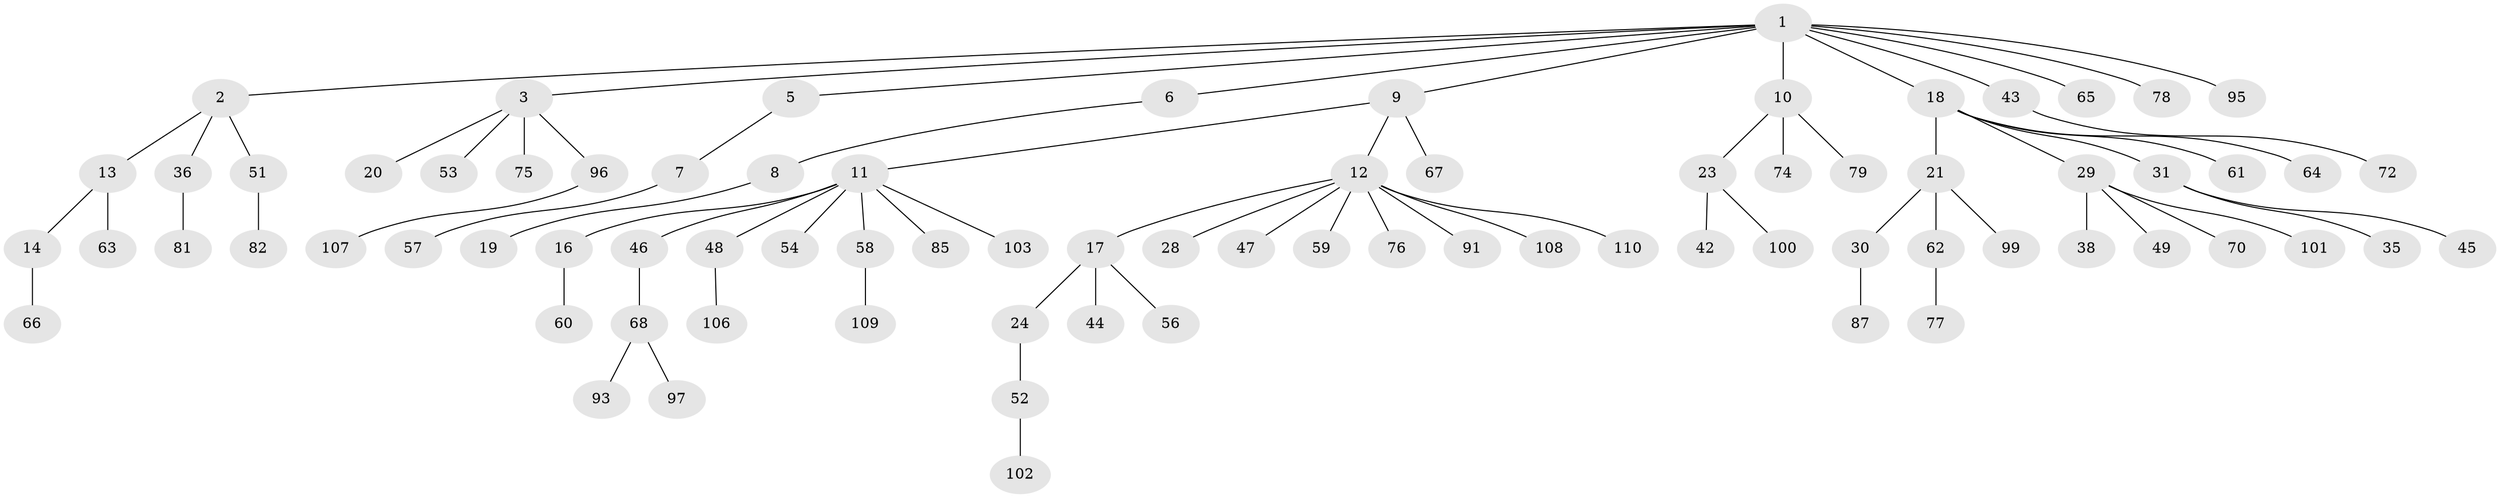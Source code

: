 // Generated by graph-tools (version 1.1) at 2025/52/02/27/25 19:52:11]
// undirected, 80 vertices, 79 edges
graph export_dot {
graph [start="1"]
  node [color=gray90,style=filled];
  1 [super="+4"];
  2;
  3 [super="+22"];
  5;
  6 [super="+39"];
  7 [super="+15"];
  8 [super="+80"];
  9 [super="+40"];
  10 [super="+73"];
  11 [super="+34"];
  12 [super="+27"];
  13 [super="+26"];
  14 [super="+71"];
  16 [super="+37"];
  17 [super="+86"];
  18 [super="+25"];
  19;
  20;
  21 [super="+55"];
  23 [super="+33"];
  24 [super="+94"];
  28;
  29 [super="+112"];
  30;
  31 [super="+32"];
  35 [super="+41"];
  36 [super="+50"];
  38 [super="+98"];
  42;
  43;
  44;
  45;
  46;
  47;
  48;
  49;
  51;
  52 [super="+89"];
  53;
  54;
  56;
  57 [super="+84"];
  58 [super="+92"];
  59;
  60;
  61 [super="+83"];
  62;
  63;
  64 [super="+88"];
  65;
  66 [super="+69"];
  67;
  68 [super="+90"];
  70;
  72 [super="+105"];
  74;
  75;
  76;
  77;
  78;
  79;
  81;
  82;
  85;
  87;
  91;
  93 [super="+111"];
  95;
  96;
  97;
  99;
  100;
  101;
  102 [super="+104"];
  103;
  106;
  107;
  108;
  109;
  110;
  1 -- 2;
  1 -- 3;
  1 -- 9;
  1 -- 10;
  1 -- 43;
  1 -- 78;
  1 -- 95;
  1 -- 65;
  1 -- 18;
  1 -- 5;
  1 -- 6;
  2 -- 13;
  2 -- 36;
  2 -- 51;
  3 -- 20;
  3 -- 53;
  3 -- 75;
  3 -- 96;
  5 -- 7;
  6 -- 8;
  7 -- 57;
  8 -- 19;
  9 -- 11;
  9 -- 12;
  9 -- 67;
  10 -- 23;
  10 -- 74;
  10 -- 79;
  11 -- 16;
  11 -- 48;
  11 -- 54;
  11 -- 85;
  11 -- 103;
  11 -- 58;
  11 -- 46;
  12 -- 17;
  12 -- 76;
  12 -- 110;
  12 -- 108;
  12 -- 91;
  12 -- 59;
  12 -- 28;
  12 -- 47;
  13 -- 14;
  13 -- 63;
  14 -- 66;
  16 -- 60;
  17 -- 24;
  17 -- 44;
  17 -- 56;
  18 -- 21;
  18 -- 29;
  18 -- 31;
  18 -- 61;
  18 -- 64;
  21 -- 30;
  21 -- 99;
  21 -- 62;
  23 -- 42;
  23 -- 100;
  24 -- 52;
  29 -- 38;
  29 -- 49;
  29 -- 70;
  29 -- 101;
  30 -- 87;
  31 -- 35;
  31 -- 45;
  36 -- 81;
  43 -- 72;
  46 -- 68;
  48 -- 106;
  51 -- 82;
  52 -- 102;
  58 -- 109;
  62 -- 77;
  68 -- 93;
  68 -- 97;
  96 -- 107;
}
